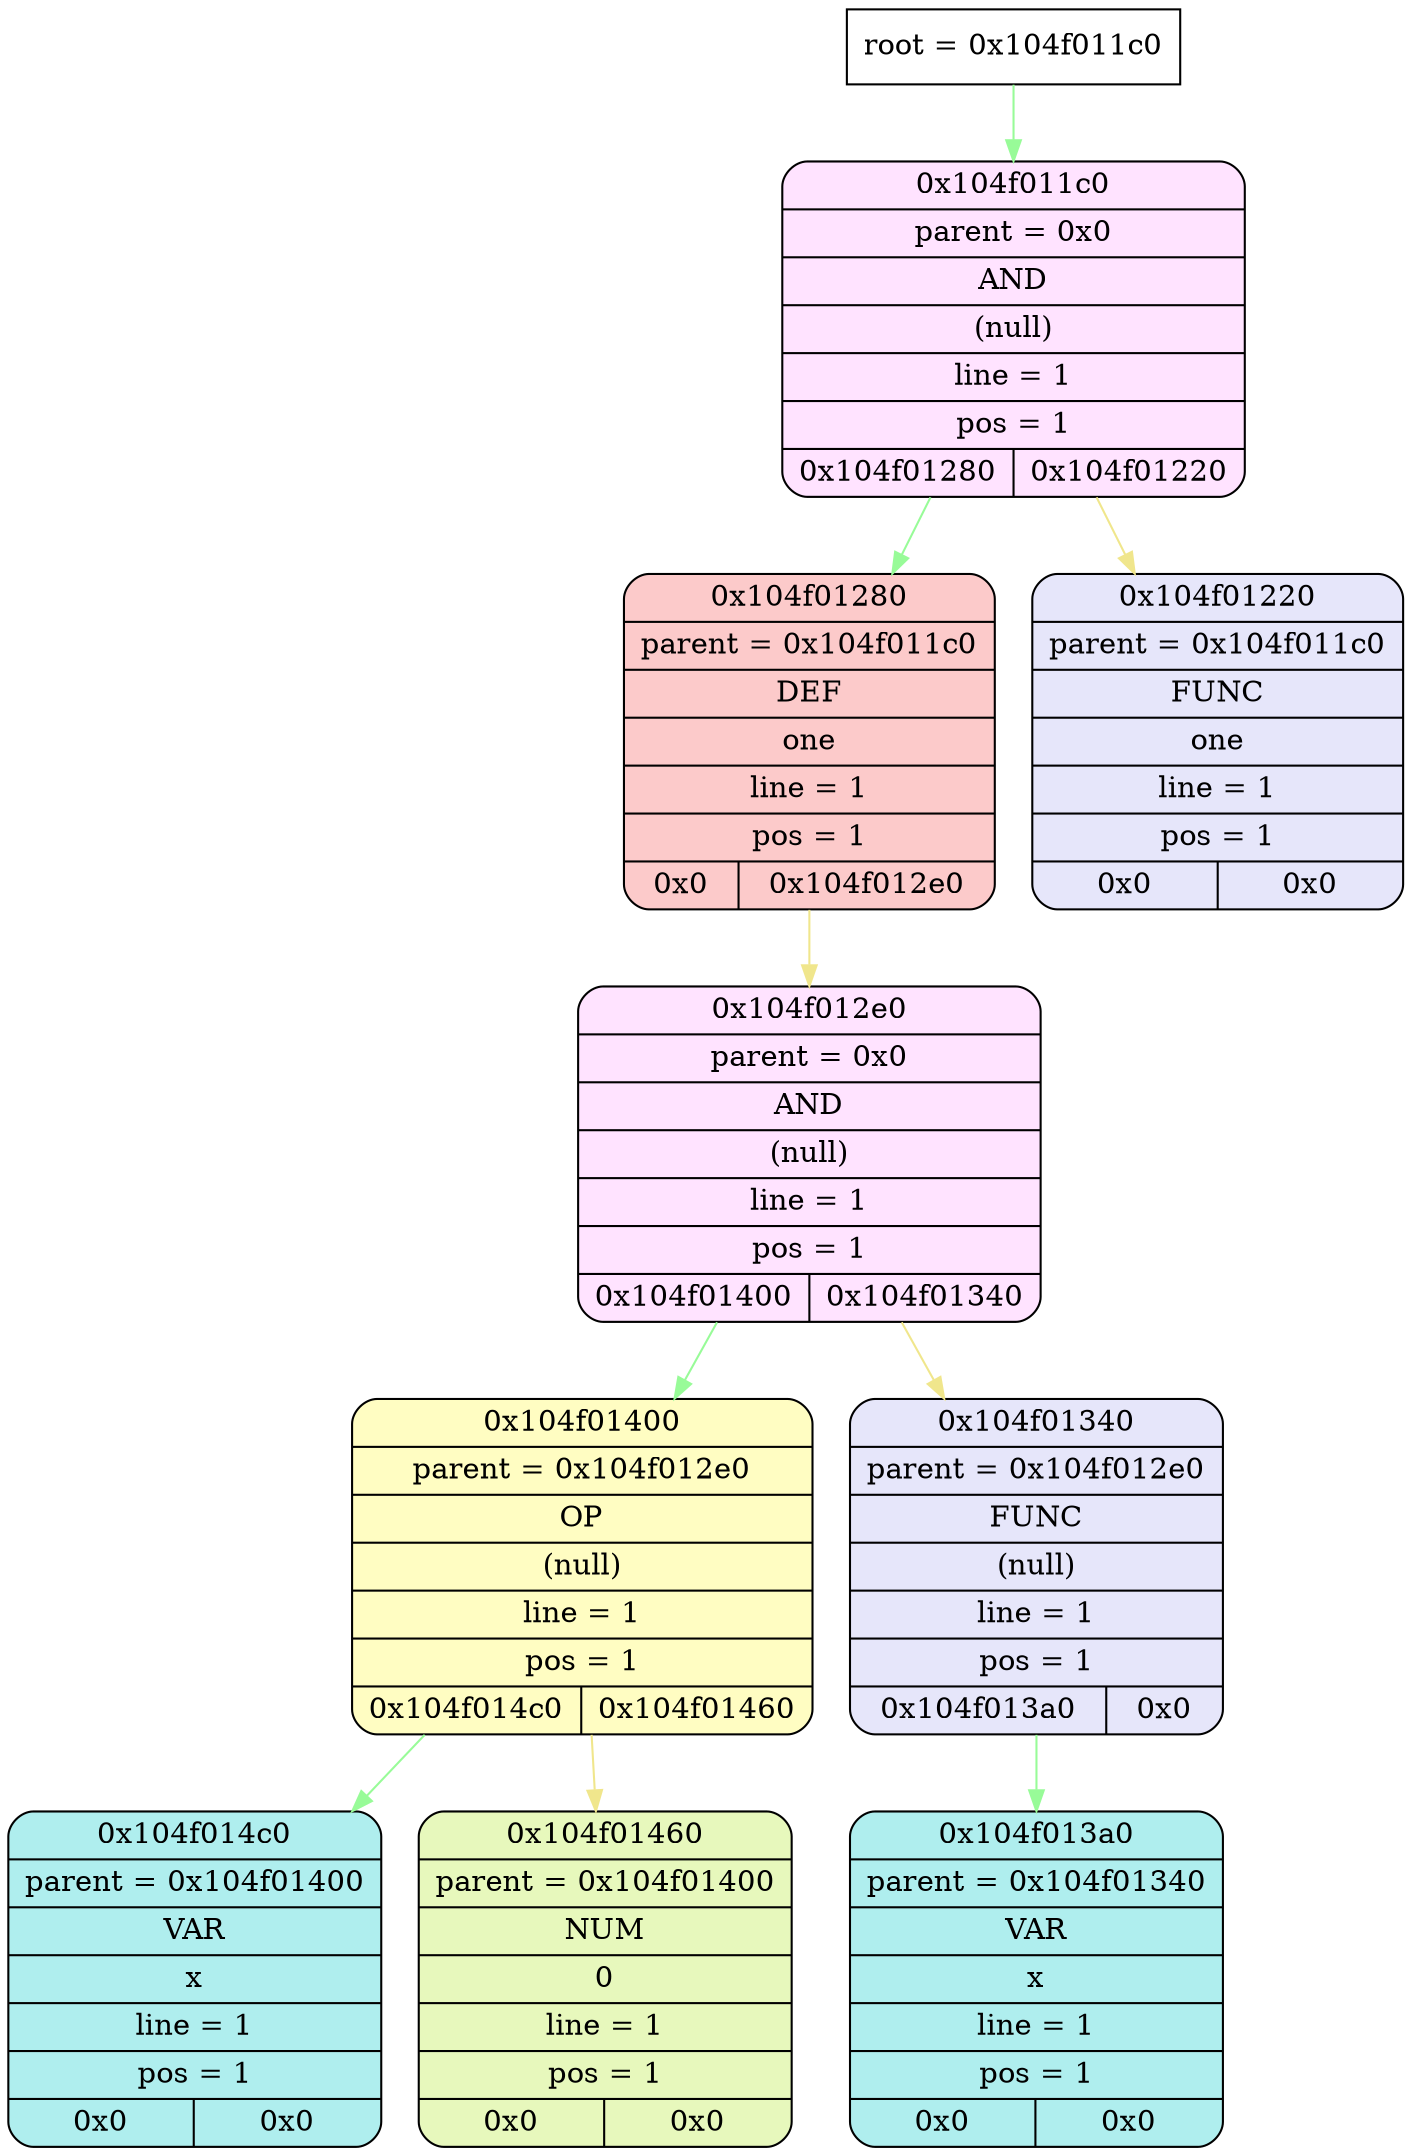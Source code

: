 digraph
{
    node_info[shape = record, label = "{root = 0x104f011c0}"];

    node_info->node_0x104f011c0 [color = "#98FB98"];
    node_0x104f011c0[shape = Mrecord, label = "{{0x104f011c0} | {parent =  0x0} | {AND} | {(null)} | {line = 1} | {pos = 1} | {0x104f01280 | 0x104f01220}}",
                                        style="filled", fillcolor="#FFE3FF"];
    node_0x104f01280[shape = Mrecord, label = "{{0x104f01280} | {parent =  0x104f011c0} | {DEF} | {one} | {line = 1} | {pos = 1} | {0x0 | 0x104f012e0}}",
                                        style="filled", fillcolor="#FCCACA"];
    node_0x104f012e0[shape = Mrecord, label = "{{0x104f012e0} | {parent =  0x0} | {AND} | {(null)} | {line = 1} | {pos = 1} | {0x104f01400 | 0x104f01340}}",
                                        style="filled", fillcolor="#FFE3FF"];
    node_0x104f01400[shape = Mrecord, label = "{{0x104f01400} | {parent =  0x104f012e0} | {OP} | {(null)} | {line = 1} | {pos = 1} | {0x104f014c0 | 0x104f01460}}",
                                        style="filled", fillcolor="#FFFDC2"];
    node_0x104f014c0[shape = Mrecord, label = "{{0x104f014c0} | {parent =  0x104f01400} | {VAR} | {x} | {line = 1} | {pos = 1} | {0x0 | 0x0}}",
                                        style="filled", fillcolor="#AFEEEE"];
    node_0x104f01460[shape = Mrecord, label = "{{0x104f01460} | {parent =  0x104f01400} | {NUM} | {0} | {line = 1} | {pos = 1} | {0x0 | 0x0}}",
                style="filled", fillcolor="#E7F8BC"];
    node_0x104f01340[shape = Mrecord, label = "{{0x104f01340} | {parent =  0x104f012e0} | {FUNC} | {(null)} | {line = 1} | {pos = 1} | {0x104f013a0 | 0x0}}",
                                        style="filled", fillcolor="#E6E6FA"];
    node_0x104f013a0[shape = Mrecord, label = "{{0x104f013a0} | {parent =  0x104f01340} | {VAR} | {x} | {line = 1} | {pos = 1} | {0x0 | 0x0}}",
                                        style="filled", fillcolor="#AFEEEE"];
    node_0x104f01220[shape = Mrecord, label = "{{0x104f01220} | {parent =  0x104f011c0} | {FUNC} | {one} | {line = 1} | {pos = 1} | {0x0 | 0x0}}",
                                        style="filled", fillcolor="#E6E6FA"];
    node_0x104f011c0->node_0x104f01280 [color = "#98FB98"];
    node_0x104f01280->node_0x104f012e0 [color = "#F0E68C"];
    node_0x104f012e0->node_0x104f01400 [color = "#98FB98"];
    node_0x104f01400->node_0x104f014c0 [color = "#98FB98"];
    node_0x104f01400->node_0x104f01460 [color = "#F0E68C"];
    node_0x104f012e0->node_0x104f01340 [color = "#F0E68C"];
    node_0x104f01340->node_0x104f013a0 [color = "#98FB98"];
    node_0x104f011c0->node_0x104f01220 [color = "#F0E68C"];
}